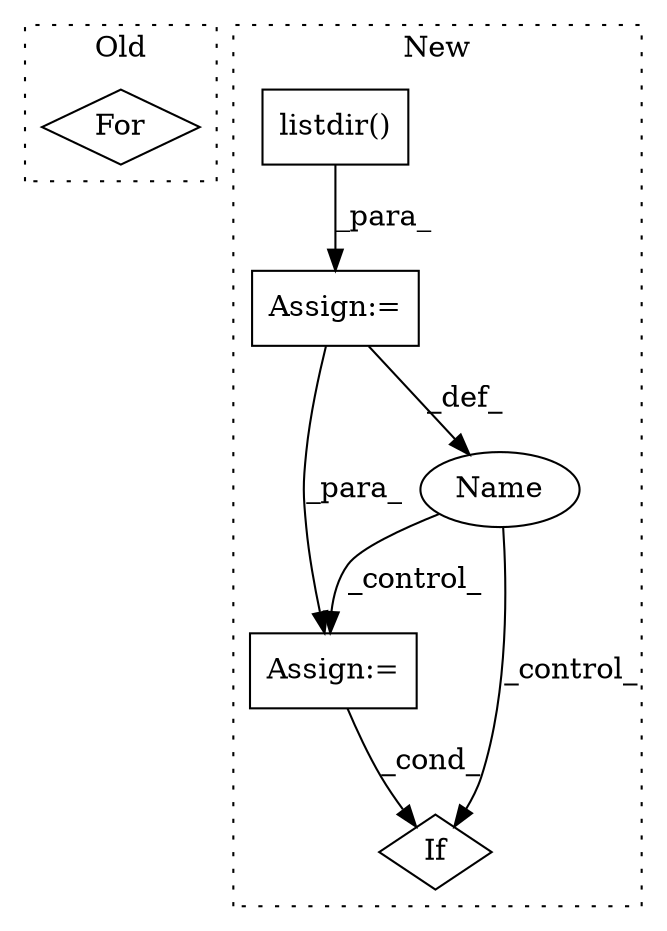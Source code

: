 digraph G {
subgraph cluster0 {
1 [label="For" a="107" s="36691,36721" l="4,14" shape="diamond"];
label = "Old";
style="dotted";
}
subgraph cluster1 {
2 [label="listdir()" a="75" s="37216,37238" l="11,1" shape="box"];
3 [label="Assign:=" a="68" s="37213" l="3" shape="box"];
4 [label="Assign:=" a="68" s="37292" l="3" shape="box"];
5 [label="If" a="96" s="37336" l="3" shape="diamond"];
6 [label="Name" a="87" s="37252" l="1" shape="ellipse"];
label = "New";
style="dotted";
}
2 -> 3 [label="_para_"];
3 -> 4 [label="_para_"];
3 -> 6 [label="_def_"];
4 -> 5 [label="_cond_"];
6 -> 5 [label="_control_"];
6 -> 4 [label="_control_"];
}
